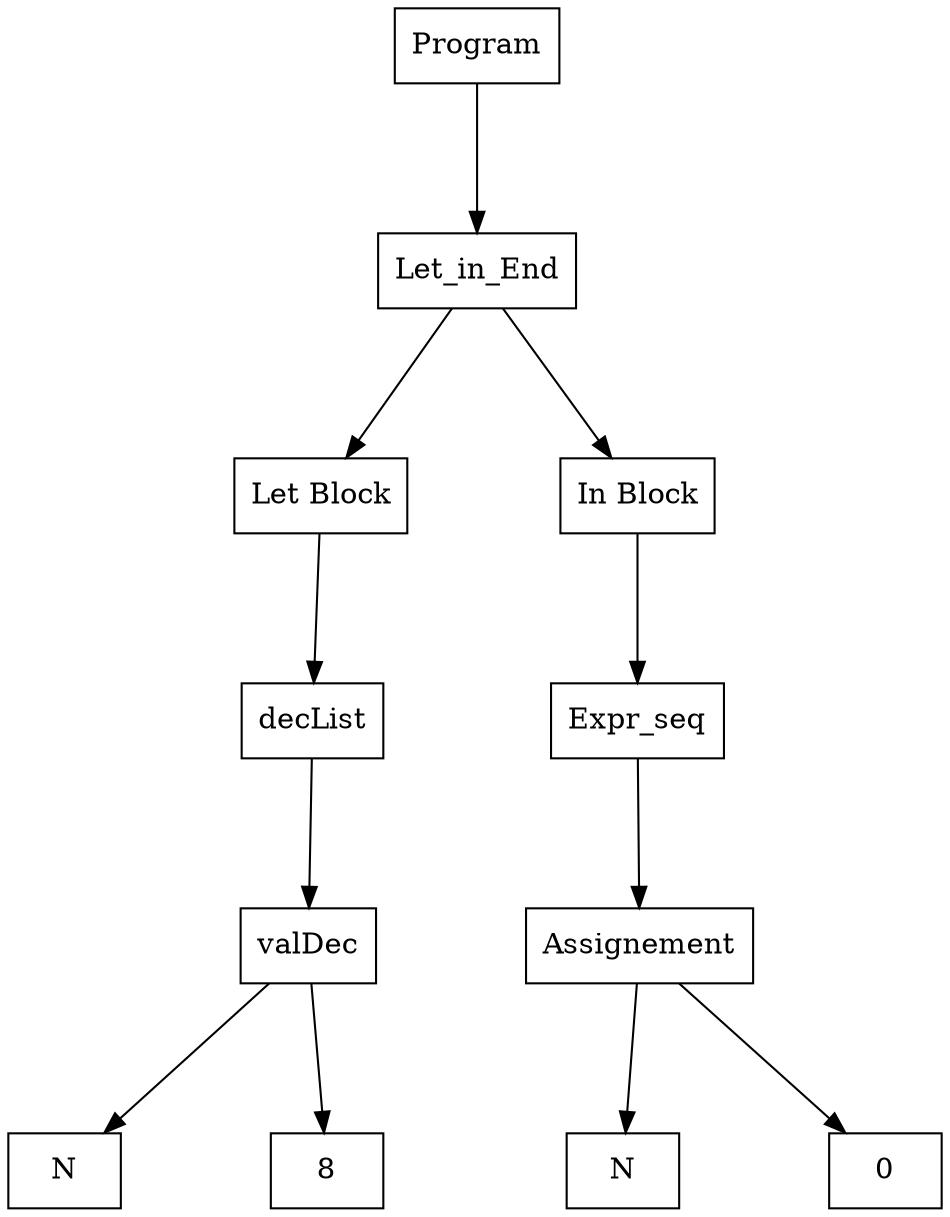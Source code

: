 digraph "ast"{

	nodesep=1;
	ranksep=1;

	N2 [label="Let Block", shape="box"];
	N3 [label="decList", shape="box"];
	N4 [label="valDec", shape="box"];
	N5 [label="N", shape="box"];
	N6 [label="8", shape="box"];
	N1 [label="Let_in_End", shape="box"];
	N7 [label="In Block", shape="box"];
	N8 [label="Expr_seq", shape="box"];
	N9 [label="Assignement", shape="box"];
	N10 [label="N", shape="box"];
	N11 [label="0", shape="box"];
	N0 [label="Program", shape="box"];

	N4 -> N5; 
	N4 -> N6; 
	N3 -> N4; 
	N1 -> N2; 
	N2 -> N3; 
	N1 -> N7; 
	N9 -> N10; 
	N9 -> N11; 
	N8 -> N9; 
	N7 -> N8; 
	N0 -> N1; 
}